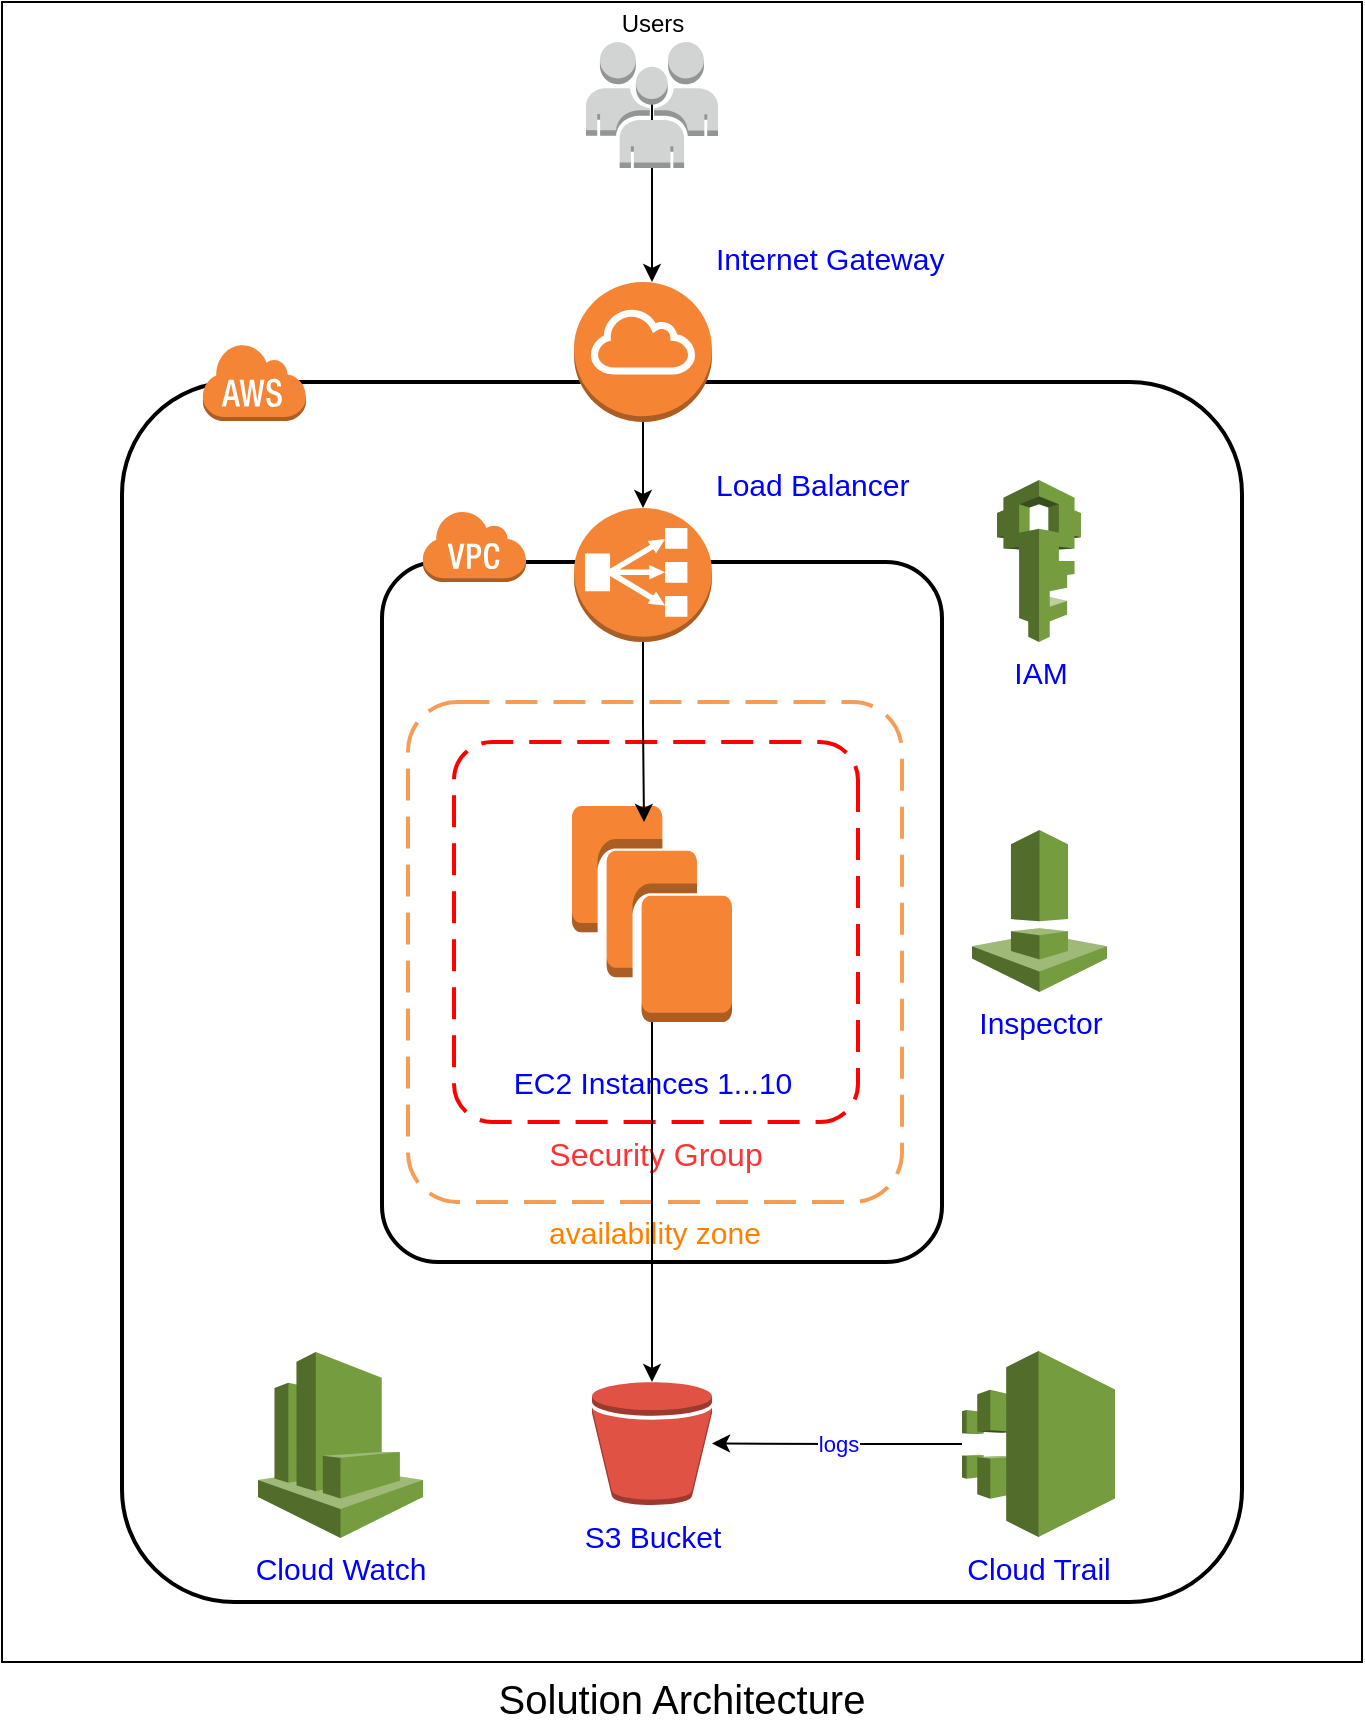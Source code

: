 <mxfile version="10.6.5" type="github"><diagram id="uaGM2ZHD5_0ZlKw8XUby" name="Page-1"><mxGraphModel dx="1158" dy="674" grid="1" gridSize="10" guides="1" tooltips="1" connect="1" arrows="1" fold="1" page="1" pageScale="1" pageWidth="850" pageHeight="1100" math="0" shadow="0"><root><mxCell id="0"/><mxCell id="1" parent="0"/><mxCell id="7BAReWyFN9MtHPNrEB_7-57" value="Solution Architecture" style="rounded=0;whiteSpace=wrap;html=1;fontSize=20;fontColor=#000000;verticalAlign=top;labelPosition=center;verticalLabelPosition=bottom;align=center;" parent="1" vertex="1"><mxGeometry x="40" y="40" width="680" height="830" as="geometry"/></mxCell><mxCell id="7BAReWyFN9MtHPNrEB_7-5" value="" style="rounded=1;arcSize=10;dashed=0;strokeColor=#000000;fillColor=none;gradientColor=none;strokeWidth=2;" parent="1" vertex="1"><mxGeometry x="100" y="230" width="560" height="610" as="geometry"/></mxCell><mxCell id="7BAReWyFN9MtHPNrEB_7-15" value="" style="rounded=1;arcSize=10;dashed=0;strokeColor=#000000;fillColor=none;gradientColor=none;strokeWidth=2;" parent="1" vertex="1"><mxGeometry x="230" y="320" width="280" height="350" as="geometry"/></mxCell><mxCell id="7BAReWyFN9MtHPNrEB_7-22" value="availability zone" style="rounded=1;arcSize=10;dashed=1;strokeColor=#F59D56;fillColor=none;gradientColor=none;dashPattern=8 4;strokeWidth=2;html=0;verticalAlign=top;labelPosition=center;verticalLabelPosition=bottom;align=center;fontColor=#FF8000;fontSize=15;" parent="1" vertex="1"><mxGeometry x="243" y="390" width="247" height="250" as="geometry"/></mxCell><mxCell id="7BAReWyFN9MtHPNrEB_7-6" value="" style="dashed=0;html=1;shape=mxgraph.aws3.cloud;fillColor=#F58536;gradientColor=none;dashed=0;" parent="1" vertex="1"><mxGeometry x="140" y="210.5" width="52" height="39" as="geometry"/></mxCell><mxCell id="7BAReWyFN9MtHPNrEB_7-16" value="" style="dashed=0;html=1;shape=mxgraph.aws3.virtual_private_cloud;fillColor=#F58536;gradientColor=none;dashed=0;" parent="1" vertex="1"><mxGeometry x="250" y="294" width="52" height="36" as="geometry"/></mxCell><mxCell id="7BAReWyFN9MtHPNrEB_7-17" value="Security Group" style="rounded=1;arcSize=10;dashed=1;strokeColor=#ff0000;fillColor=none;gradientColor=none;dashPattern=8 4;strokeWidth=2;verticalAlign=top;labelPosition=center;verticalLabelPosition=bottom;align=center;fontColor=#FF3333;direction=south;fontSize=16;" parent="1" vertex="1"><mxGeometry x="266" y="410" width="202" height="190" as="geometry"/></mxCell><mxCell id="7BAReWyFN9MtHPNrEB_7-18" value="S3 Bucket" style="outlineConnect=0;dashed=0;verticalLabelPosition=bottom;verticalAlign=top;align=center;html=1;shape=mxgraph.aws3.bucket;fillColor=#E05243;gradientColor=none;fontSize=15;fontColor=#0000FF;" parent="1" vertex="1"><mxGeometry x="335" y="730" width="60" height="61.5" as="geometry"/></mxCell><mxCell id="7BAReWyFN9MtHPNrEB_7-41" style="edgeStyle=orthogonalEdgeStyle;rounded=0;orthogonalLoop=1;jettySize=auto;html=1;" parent="1" source="7BAReWyFN9MtHPNrEB_7-19" target="7BAReWyFN9MtHPNrEB_7-18" edge="1"><mxGeometry relative="1" as="geometry"/></mxCell><mxCell id="7BAReWyFN9MtHPNrEB_7-19" value="&lt;p style=&quot;font-size: 15px;&quot;&gt;EC2 Instances 1...10&lt;/p&gt;" style="outlineConnect=0;dashed=0;verticalLabelPosition=bottom;verticalAlign=top;align=center;html=1;shape=mxgraph.aws3.instances;fillColor=#F58534;gradientColor=none;fontColor=#0000FF;fontSize=15;" parent="1" vertex="1"><mxGeometry x="325" y="442" width="80" height="108" as="geometry"/></mxCell><mxCell id="7BAReWyFN9MtHPNrEB_7-23" value="IAM" style="outlineConnect=0;dashed=0;verticalLabelPosition=bottom;verticalAlign=top;align=center;html=1;shape=mxgraph.aws3.iam;fillColor=#759C3E;gradientColor=none;fontSize=15;fontColor=#0000FF;" parent="1" vertex="1"><mxGeometry x="537.5" y="279" width="42" height="81" as="geometry"/></mxCell><mxCell id="7BAReWyFN9MtHPNrEB_7-39" value="" style="edgeStyle=orthogonalEdgeStyle;rounded=0;orthogonalLoop=1;jettySize=auto;html=1;" parent="1" source="7BAReWyFN9MtHPNrEB_7-24" target="7BAReWyFN9MtHPNrEB_7-36" edge="1"><mxGeometry relative="1" as="geometry"/></mxCell><mxCell id="7BAReWyFN9MtHPNrEB_7-24" value="Internet Gateway" style="outlineConnect=0;dashed=0;verticalLabelPosition=top;verticalAlign=bottom;align=left;html=1;shape=mxgraph.aws3.internet_gateway;fillColor=#F58534;gradientColor=none;fontColor=#0000FF;labelPosition=right;fontSize=15;" parent="1" vertex="1"><mxGeometry x="326" y="180" width="69" height="70" as="geometry"/></mxCell><mxCell id="7BAReWyFN9MtHPNrEB_7-34" value="" style="edgeStyle=orthogonalEdgeStyle;rounded=0;orthogonalLoop=1;jettySize=auto;html=1;" parent="1" edge="1"><mxGeometry relative="1" as="geometry"><mxPoint x="365" y="80" as="sourcePoint"/><mxPoint x="365" y="180" as="targetPoint"/><Array as="points"><mxPoint x="365" y="140"/><mxPoint x="365" y="140"/></Array></mxGeometry></mxCell><mxCell id="7BAReWyFN9MtHPNrEB_7-25" value="Users" style="outlineConnect=0;dashed=0;verticalLabelPosition=top;verticalAlign=bottom;align=center;html=1;shape=mxgraph.aws3.users;fillColor=#D2D3D3;gradientColor=none;labelPosition=center;" parent="1" vertex="1"><mxGeometry x="332" y="60" width="66" height="63" as="geometry"/></mxCell><mxCell id="7BAReWyFN9MtHPNrEB_7-43" style="edgeStyle=orthogonalEdgeStyle;rounded=0;orthogonalLoop=1;jettySize=auto;html=1;exitX=0.5;exitY=1;exitDx=0;exitDy=0;exitPerimeter=0;entryX=0.45;entryY=0.074;entryDx=0;entryDy=0;entryPerimeter=0;fontColor=#0000FF;" parent="1" source="7BAReWyFN9MtHPNrEB_7-36" target="7BAReWyFN9MtHPNrEB_7-19" edge="1"><mxGeometry relative="1" as="geometry"/></mxCell><mxCell id="7BAReWyFN9MtHPNrEB_7-36" value="Load Balancer" style="outlineConnect=0;dashed=0;verticalLabelPosition=top;verticalAlign=bottom;align=left;html=1;shape=mxgraph.aws3.classic_load_balancer;fillColor=#F58536;gradientColor=none;fontColor=#0000FF;labelPosition=right;fontSize=15;" parent="1" vertex="1"><mxGeometry x="326" y="293" width="69" height="67" as="geometry"/></mxCell><mxCell id="7BAReWyFN9MtHPNrEB_7-45" value="logs" style="edgeStyle=orthogonalEdgeStyle;rounded=0;orthogonalLoop=1;jettySize=auto;html=1;fontColor=#0000FF;" parent="1" source="7BAReWyFN9MtHPNrEB_7-44" target="7BAReWyFN9MtHPNrEB_7-18" edge="1"><mxGeometry relative="1" as="geometry"/></mxCell><mxCell id="7BAReWyFN9MtHPNrEB_7-44" value="Cloud Trail" style="outlineConnect=0;dashed=0;verticalLabelPosition=bottom;verticalAlign=top;align=center;html=1;shape=mxgraph.aws3.cloudtrail;fillColor=#759C3E;gradientColor=none;fontColor=#0000FF;fontSize=15;" parent="1" vertex="1"><mxGeometry x="520" y="714.5" width="76.5" height="93" as="geometry"/></mxCell><mxCell id="7BAReWyFN9MtHPNrEB_7-55" value="Cloud Watch" style="outlineConnect=0;dashed=0;verticalLabelPosition=bottom;verticalAlign=top;align=center;html=1;shape=mxgraph.aws3.cloudwatch;fillColor=#759C3E;gradientColor=none;fontSize=15;fontColor=#0000FF;" parent="1" vertex="1"><mxGeometry x="168" y="715" width="82.5" height="93" as="geometry"/></mxCell><mxCell id="7BAReWyFN9MtHPNrEB_7-56" value="Inspector" style="outlineConnect=0;dashed=0;verticalLabelPosition=bottom;verticalAlign=top;align=center;html=1;shape=mxgraph.aws3.inspector;fillColor=#759C3E;gradientColor=none;fontSize=15;fontColor=#0000FF;" parent="1" vertex="1"><mxGeometry x="525" y="454" width="67.5" height="81" as="geometry"/></mxCell></root></mxGraphModel></diagram></mxfile>